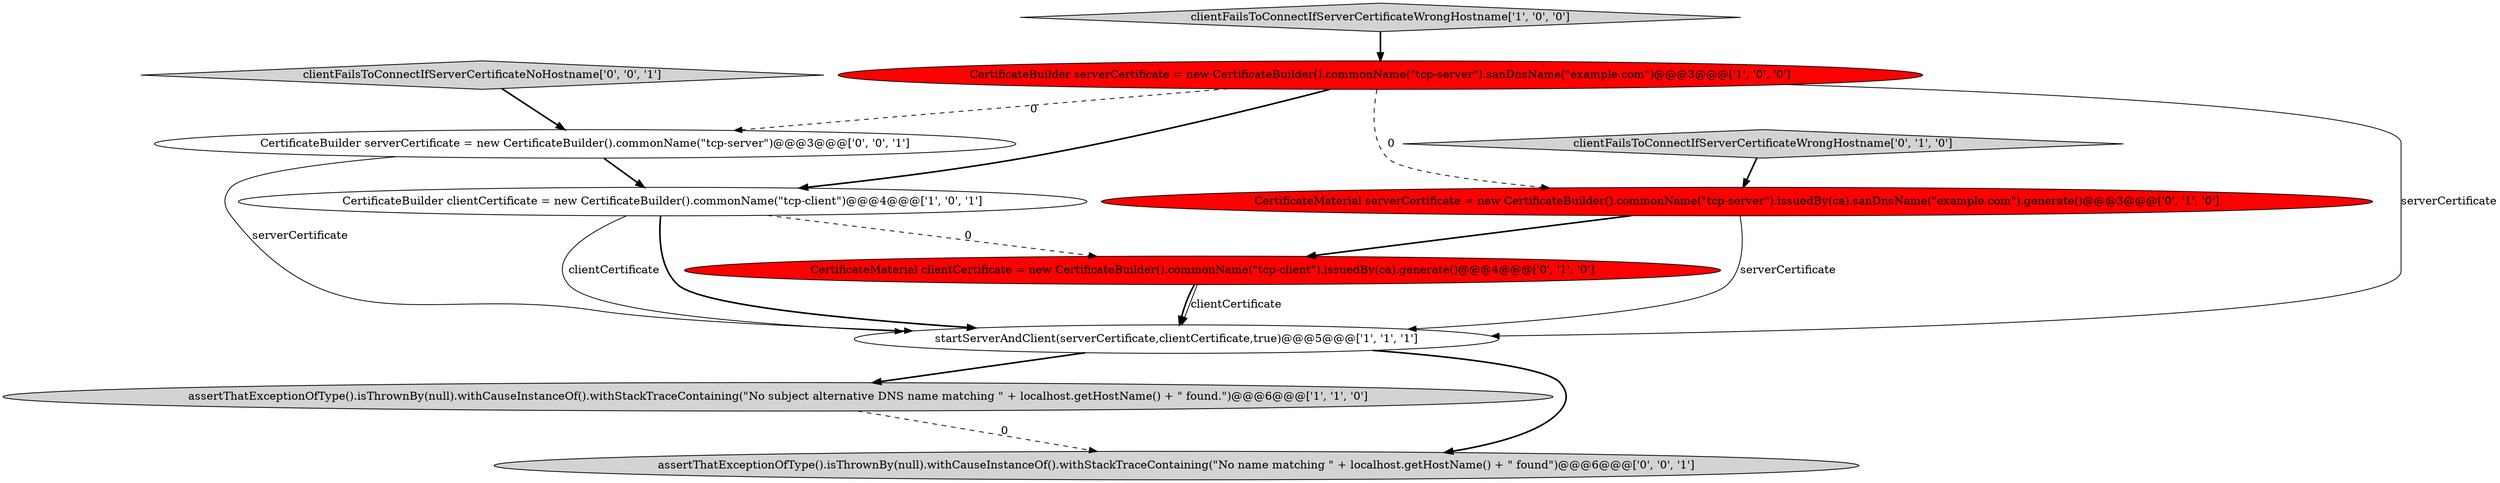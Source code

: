 digraph {
9 [style = filled, label = "CertificateBuilder serverCertificate = new CertificateBuilder().commonName(\"tcp-server\")@@@3@@@['0', '0', '1']", fillcolor = white, shape = ellipse image = "AAA0AAABBB3BBB"];
10 [style = filled, label = "clientFailsToConnectIfServerCertificateNoHostname['0', '0', '1']", fillcolor = lightgray, shape = diamond image = "AAA0AAABBB3BBB"];
6 [style = filled, label = "clientFailsToConnectIfServerCertificateWrongHostname['0', '1', '0']", fillcolor = lightgray, shape = diamond image = "AAA0AAABBB2BBB"];
5 [style = filled, label = "CertificateMaterial serverCertificate = new CertificateBuilder().commonName(\"tcp-server\").issuedBy(ca).sanDnsName(\"example.com\").generate()@@@3@@@['0', '1', '0']", fillcolor = red, shape = ellipse image = "AAA1AAABBB2BBB"];
2 [style = filled, label = "assertThatExceptionOfType().isThrownBy(null).withCauseInstanceOf().withStackTraceContaining(\"No subject alternative DNS name matching \" + localhost.getHostName() + \" found.\")@@@6@@@['1', '1', '0']", fillcolor = lightgray, shape = ellipse image = "AAA0AAABBB1BBB"];
7 [style = filled, label = "CertificateMaterial clientCertificate = new CertificateBuilder().commonName(\"tcp-client\").issuedBy(ca).generate()@@@4@@@['0', '1', '0']", fillcolor = red, shape = ellipse image = "AAA1AAABBB2BBB"];
0 [style = filled, label = "startServerAndClient(serverCertificate,clientCertificate,true)@@@5@@@['1', '1', '1']", fillcolor = white, shape = ellipse image = "AAA0AAABBB1BBB"];
4 [style = filled, label = "CertificateBuilder clientCertificate = new CertificateBuilder().commonName(\"tcp-client\")@@@4@@@['1', '0', '1']", fillcolor = white, shape = ellipse image = "AAA0AAABBB1BBB"];
1 [style = filled, label = "clientFailsToConnectIfServerCertificateWrongHostname['1', '0', '0']", fillcolor = lightgray, shape = diamond image = "AAA0AAABBB1BBB"];
3 [style = filled, label = "CertificateBuilder serverCertificate = new CertificateBuilder().commonName(\"tcp-server\").sanDnsName(\"example.com\")@@@3@@@['1', '0', '0']", fillcolor = red, shape = ellipse image = "AAA1AAABBB1BBB"];
8 [style = filled, label = "assertThatExceptionOfType().isThrownBy(null).withCauseInstanceOf().withStackTraceContaining(\"No name matching \" + localhost.getHostName() + \" found\")@@@6@@@['0', '0', '1']", fillcolor = lightgray, shape = ellipse image = "AAA0AAABBB3BBB"];
1->3 [style = bold, label=""];
9->0 [style = solid, label="serverCertificate"];
7->0 [style = solid, label="clientCertificate"];
5->7 [style = bold, label=""];
3->5 [style = dashed, label="0"];
6->5 [style = bold, label=""];
5->0 [style = solid, label="serverCertificate"];
10->9 [style = bold, label=""];
7->0 [style = bold, label=""];
3->0 [style = solid, label="serverCertificate"];
3->9 [style = dashed, label="0"];
4->7 [style = dashed, label="0"];
3->4 [style = bold, label=""];
2->8 [style = dashed, label="0"];
9->4 [style = bold, label=""];
4->0 [style = bold, label=""];
0->2 [style = bold, label=""];
4->0 [style = solid, label="clientCertificate"];
0->8 [style = bold, label=""];
}
